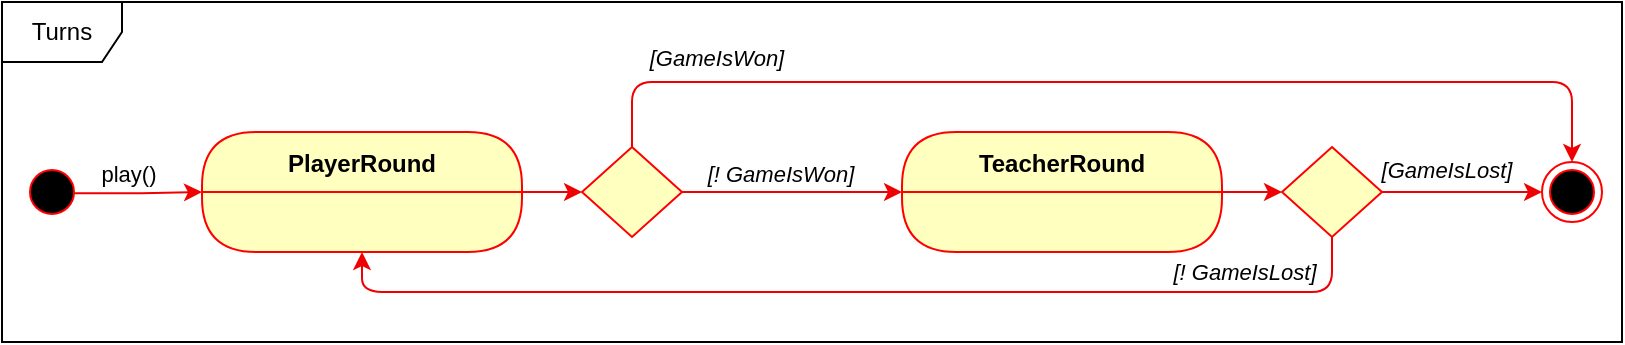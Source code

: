 <mxfile version="24.0.4" type="device">
  <diagram name="1 oldal" id="K7b1IJEUViFOQoUs9O1b">
    <mxGraphModel dx="1434" dy="854" grid="1" gridSize="10" guides="1" tooltips="1" connect="1" arrows="1" fold="1" page="1" pageScale="1" pageWidth="827" pageHeight="1169" math="0" shadow="0">
      <root>
        <mxCell id="0" />
        <mxCell id="1" parent="0" />
        <mxCell id="RX_fdilWPQQ-Pm6qrnHK-3" style="edgeStyle=orthogonalEdgeStyle;rounded=0;orthogonalLoop=1;jettySize=auto;html=1;exitX=0.858;exitY=0.521;exitDx=0;exitDy=0;entryX=0;entryY=0.5;entryDx=0;entryDy=0;exitPerimeter=0;strokeColor=#F00000;" parent="1" source="sJh4d1tqF9a-PDi6P2Vy-3" target="sJh4d1tqF9a-PDi6P2Vy-16" edge="1">
          <mxGeometry relative="1" as="geometry" />
        </mxCell>
        <mxCell id="RX_fdilWPQQ-Pm6qrnHK-13" value="play()" style="edgeLabel;html=1;align=center;verticalAlign=middle;resizable=0;points=[];" parent="RX_fdilWPQQ-Pm6qrnHK-3" vertex="1" connectable="0">
          <mxGeometry x="-0.114" y="1" relative="1" as="geometry">
            <mxPoint x="-1" y="-9" as="offset" />
          </mxGeometry>
        </mxCell>
        <mxCell id="sJh4d1tqF9a-PDi6P2Vy-3" value="" style="ellipse;html=1;shape=startState;fillColor=#000000;strokeColor=#ff0000;" parent="1" vertex="1">
          <mxGeometry x="190" y="380" width="30" height="30" as="geometry" />
        </mxCell>
        <mxCell id="sJh4d1tqF9a-PDi6P2Vy-6" value="" style="ellipse;html=1;shape=endState;fillColor=#000000;strokeColor=#ff0000;" parent="1" vertex="1">
          <mxGeometry x="950" y="380" width="30" height="30" as="geometry" />
        </mxCell>
        <mxCell id="RX_fdilWPQQ-Pm6qrnHK-5" style="edgeStyle=orthogonalEdgeStyle;rounded=1;orthogonalLoop=1;jettySize=auto;html=1;exitX=0.5;exitY=0;exitDx=0;exitDy=0;entryX=0.5;entryY=0;entryDx=0;entryDy=0;strokeColor=#F00000;curved=0;" parent="1" source="sJh4d1tqF9a-PDi6P2Vy-10" target="sJh4d1tqF9a-PDi6P2Vy-6" edge="1">
          <mxGeometry relative="1" as="geometry">
            <Array as="points">
              <mxPoint x="495" y="340" />
              <mxPoint x="965" y="340" />
            </Array>
          </mxGeometry>
        </mxCell>
        <mxCell id="RX_fdilWPQQ-Pm6qrnHK-14" value="&lt;i&gt;[GameIsWon]&lt;/i&gt;" style="edgeLabel;html=1;align=center;verticalAlign=middle;resizable=0;points=[];" parent="RX_fdilWPQQ-Pm6qrnHK-5" vertex="1" connectable="0">
          <mxGeometry x="-0.886" relative="1" as="geometry">
            <mxPoint x="42" y="-14" as="offset" />
          </mxGeometry>
        </mxCell>
        <mxCell id="RX_fdilWPQQ-Pm6qrnHK-16" value="&lt;i&gt;[! GameIsWon]&lt;/i&gt;" style="edgeLabel;html=1;align=center;verticalAlign=middle;resizable=0;points=[];" parent="RX_fdilWPQQ-Pm6qrnHK-5" vertex="1" connectable="0">
          <mxGeometry x="-0.886" relative="1" as="geometry">
            <mxPoint x="74" y="44" as="offset" />
          </mxGeometry>
        </mxCell>
        <mxCell id="RX_fdilWPQQ-Pm6qrnHK-6" style="edgeStyle=orthogonalEdgeStyle;rounded=0;orthogonalLoop=1;jettySize=auto;html=1;exitX=1;exitY=0.5;exitDx=0;exitDy=0;entryX=0;entryY=0.5;entryDx=0;entryDy=0;strokeColor=#F00000;" parent="1" source="sJh4d1tqF9a-PDi6P2Vy-10" target="RX_fdilWPQQ-Pm6qrnHK-1" edge="1">
          <mxGeometry relative="1" as="geometry" />
        </mxCell>
        <mxCell id="sJh4d1tqF9a-PDi6P2Vy-10" value="" style="rhombus;whiteSpace=wrap;html=1;fontColor=#000000;fillColor=#ffffc0;strokeColor=#ff0000;" parent="1" vertex="1">
          <mxGeometry x="470" y="372.5" width="50" height="45" as="geometry" />
        </mxCell>
        <mxCell id="RX_fdilWPQQ-Pm6qrnHK-4" style="edgeStyle=orthogonalEdgeStyle;rounded=0;orthogonalLoop=1;jettySize=auto;html=1;exitX=1;exitY=0.5;exitDx=0;exitDy=0;entryX=0;entryY=0.5;entryDx=0;entryDy=0;strokeColor=#F00000;" parent="1" source="sJh4d1tqF9a-PDi6P2Vy-16" target="sJh4d1tqF9a-PDi6P2Vy-10" edge="1">
          <mxGeometry relative="1" as="geometry" />
        </mxCell>
        <mxCell id="sJh4d1tqF9a-PDi6P2Vy-16" value="PlayerRound" style="swimlane;fontStyle=1;align=center;verticalAlign=middle;childLayout=stackLayout;horizontal=1;startSize=30;horizontalStack=0;resizeParent=0;resizeLast=1;container=0;fontColor=#000000;collapsible=0;rounded=1;arcSize=30;strokeColor=#ff0000;fillColor=#ffffc0;swimlaneFillColor=#ffffc0;dropTarget=0;" parent="1" vertex="1">
          <mxGeometry x="280" y="365" width="160" height="60" as="geometry" />
        </mxCell>
        <mxCell id="RX_fdilWPQQ-Pm6qrnHK-7" style="edgeStyle=orthogonalEdgeStyle;rounded=0;orthogonalLoop=1;jettySize=auto;html=1;exitX=1;exitY=0.5;exitDx=0;exitDy=0;entryX=0;entryY=0.5;entryDx=0;entryDy=0;strokeColor=#F00000;" parent="1" source="RX_fdilWPQQ-Pm6qrnHK-1" target="RX_fdilWPQQ-Pm6qrnHK-2" edge="1">
          <mxGeometry relative="1" as="geometry" />
        </mxCell>
        <mxCell id="RX_fdilWPQQ-Pm6qrnHK-1" value="TeacherRound" style="swimlane;fontStyle=1;align=center;verticalAlign=middle;childLayout=stackLayout;horizontal=1;startSize=30;horizontalStack=0;resizeParent=0;resizeLast=1;container=0;fontColor=#000000;collapsible=0;rounded=1;arcSize=30;strokeColor=#ff0000;fillColor=#ffffc0;swimlaneFillColor=#ffffc0;dropTarget=0;" parent="1" vertex="1">
          <mxGeometry x="630" y="365" width="160" height="60" as="geometry" />
        </mxCell>
        <mxCell id="RX_fdilWPQQ-Pm6qrnHK-8" style="edgeStyle=orthogonalEdgeStyle;rounded=0;orthogonalLoop=1;jettySize=auto;html=1;exitX=1;exitY=0.5;exitDx=0;exitDy=0;entryX=0;entryY=0.5;entryDx=0;entryDy=0;strokeColor=#F00000;" parent="1" source="RX_fdilWPQQ-Pm6qrnHK-2" target="sJh4d1tqF9a-PDi6P2Vy-6" edge="1">
          <mxGeometry relative="1" as="geometry" />
        </mxCell>
        <mxCell id="RX_fdilWPQQ-Pm6qrnHK-17" value="&lt;i&gt;[GameIsLost]&lt;/i&gt;" style="edgeLabel;html=1;align=center;verticalAlign=middle;resizable=0;points=[];" parent="RX_fdilWPQQ-Pm6qrnHK-8" vertex="1" connectable="0">
          <mxGeometry x="-0.881" y="-1" relative="1" as="geometry">
            <mxPoint x="27" y="-12" as="offset" />
          </mxGeometry>
        </mxCell>
        <mxCell id="RX_fdilWPQQ-Pm6qrnHK-10" style="edgeStyle=orthogonalEdgeStyle;rounded=1;orthogonalLoop=1;jettySize=auto;html=1;exitX=0.5;exitY=1;exitDx=0;exitDy=0;entryX=0.5;entryY=1;entryDx=0;entryDy=0;strokeColor=#F00000;curved=0;" parent="1" source="RX_fdilWPQQ-Pm6qrnHK-2" target="sJh4d1tqF9a-PDi6P2Vy-16" edge="1">
          <mxGeometry relative="1" as="geometry" />
        </mxCell>
        <mxCell id="RX_fdilWPQQ-Pm6qrnHK-18" value="&lt;i&gt;[! GameIsLost]&lt;/i&gt;" style="edgeLabel;html=1;align=center;verticalAlign=middle;resizable=0;points=[];" parent="RX_fdilWPQQ-Pm6qrnHK-10" vertex="1" connectable="0">
          <mxGeometry x="-0.605" y="-1" relative="1" as="geometry">
            <mxPoint x="33" y="-9" as="offset" />
          </mxGeometry>
        </mxCell>
        <mxCell id="RX_fdilWPQQ-Pm6qrnHK-2" value="" style="rhombus;whiteSpace=wrap;html=1;fontColor=#000000;fillColor=#ffffc0;strokeColor=#ff0000;" parent="1" vertex="1">
          <mxGeometry x="820" y="372.5" width="50" height="45" as="geometry" />
        </mxCell>
        <mxCell id="RX_fdilWPQQ-Pm6qrnHK-19" value="Turns" style="shape=umlFrame;whiteSpace=wrap;html=1;pointerEvents=0;" parent="1" vertex="1">
          <mxGeometry x="180" y="300" width="810" height="170" as="geometry" />
        </mxCell>
      </root>
    </mxGraphModel>
  </diagram>
</mxfile>
